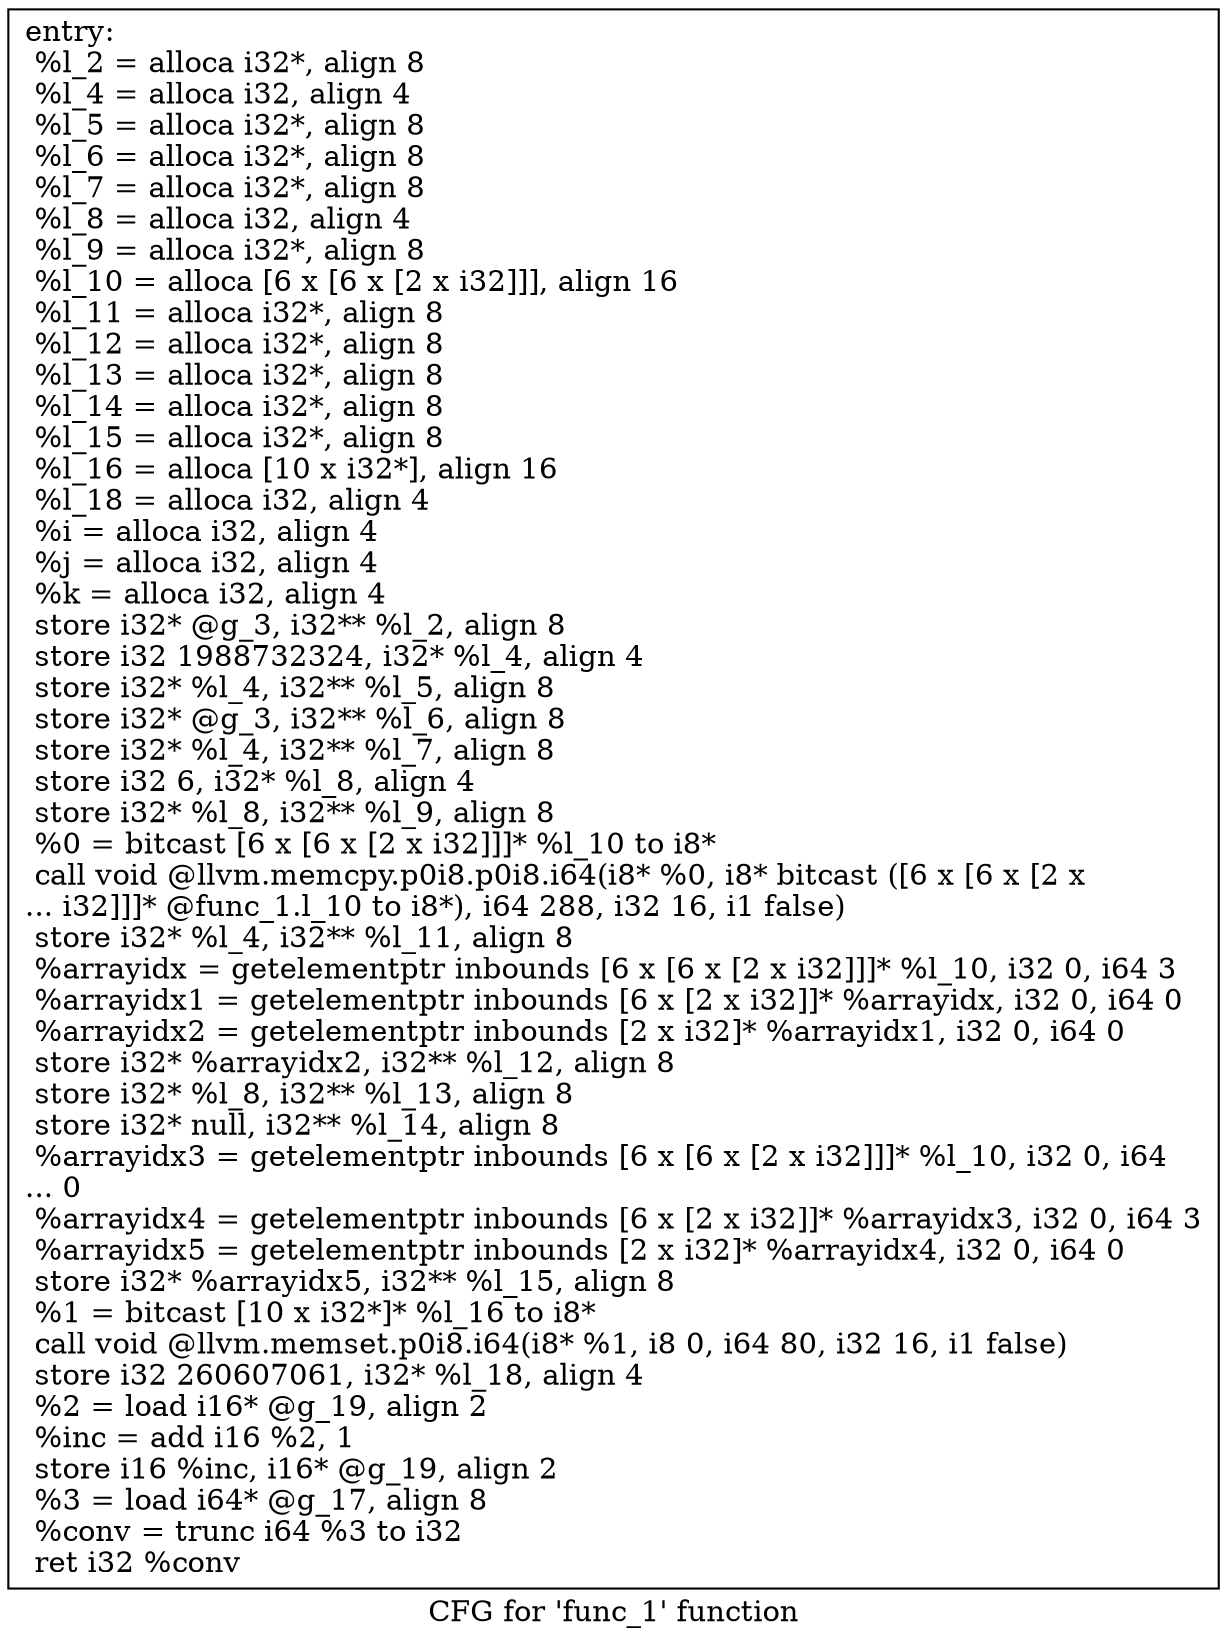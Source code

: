 digraph "CFG for 'func_1' function" {
	label="CFG for 'func_1' function";

	Node0x9d00c60 [shape=record,label="{entry:\l  %l_2 = alloca i32*, align 8\l  %l_4 = alloca i32, align 4\l  %l_5 = alloca i32*, align 8\l  %l_6 = alloca i32*, align 8\l  %l_7 = alloca i32*, align 8\l  %l_8 = alloca i32, align 4\l  %l_9 = alloca i32*, align 8\l  %l_10 = alloca [6 x [6 x [2 x i32]]], align 16\l  %l_11 = alloca i32*, align 8\l  %l_12 = alloca i32*, align 8\l  %l_13 = alloca i32*, align 8\l  %l_14 = alloca i32*, align 8\l  %l_15 = alloca i32*, align 8\l  %l_16 = alloca [10 x i32*], align 16\l  %l_18 = alloca i32, align 4\l  %i = alloca i32, align 4\l  %j = alloca i32, align 4\l  %k = alloca i32, align 4\l  store i32* @g_3, i32** %l_2, align 8\l  store i32 1988732324, i32* %l_4, align 4\l  store i32* %l_4, i32** %l_5, align 8\l  store i32* @g_3, i32** %l_6, align 8\l  store i32* %l_4, i32** %l_7, align 8\l  store i32 6, i32* %l_8, align 4\l  store i32* %l_8, i32** %l_9, align 8\l  %0 = bitcast [6 x [6 x [2 x i32]]]* %l_10 to i8*\l  call void @llvm.memcpy.p0i8.p0i8.i64(i8* %0, i8* bitcast ([6 x [6 x [2 x\l... i32]]]* @func_1.l_10 to i8*), i64 288, i32 16, i1 false)\l  store i32* %l_4, i32** %l_11, align 8\l  %arrayidx = getelementptr inbounds [6 x [6 x [2 x i32]]]* %l_10, i32 0, i64 3\l  %arrayidx1 = getelementptr inbounds [6 x [2 x i32]]* %arrayidx, i32 0, i64 0\l  %arrayidx2 = getelementptr inbounds [2 x i32]* %arrayidx1, i32 0, i64 0\l  store i32* %arrayidx2, i32** %l_12, align 8\l  store i32* %l_8, i32** %l_13, align 8\l  store i32* null, i32** %l_14, align 8\l  %arrayidx3 = getelementptr inbounds [6 x [6 x [2 x i32]]]* %l_10, i32 0, i64\l... 0\l  %arrayidx4 = getelementptr inbounds [6 x [2 x i32]]* %arrayidx3, i32 0, i64 3\l  %arrayidx5 = getelementptr inbounds [2 x i32]* %arrayidx4, i32 0, i64 0\l  store i32* %arrayidx5, i32** %l_15, align 8\l  %1 = bitcast [10 x i32*]* %l_16 to i8*\l  call void @llvm.memset.p0i8.i64(i8* %1, i8 0, i64 80, i32 16, i1 false)\l  store i32 260607061, i32* %l_18, align 4\l  %2 = load i16* @g_19, align 2\l  %inc = add i16 %2, 1\l  store i16 %inc, i16* @g_19, align 2\l  %3 = load i64* @g_17, align 8\l  %conv = trunc i64 %3 to i32\l  ret i32 %conv\l}"];
}

